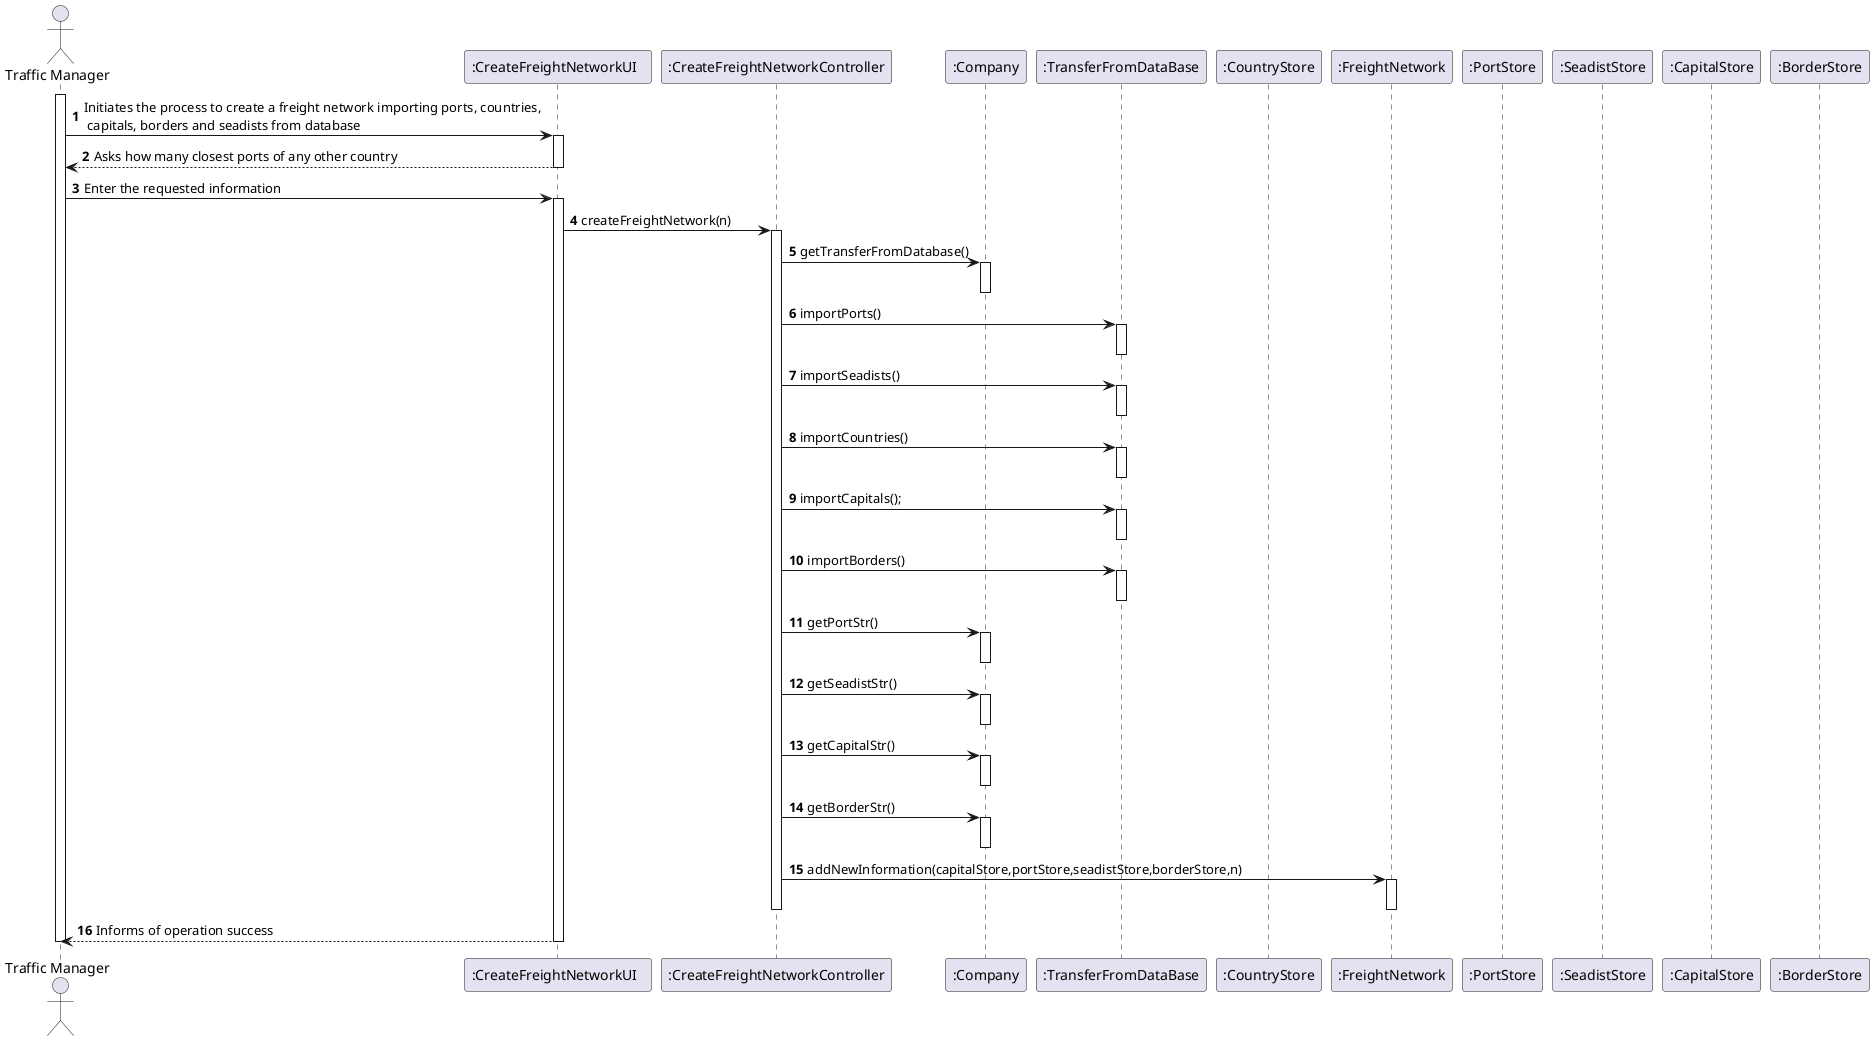 @startuml
'https://plantuml.com/sequence-diagram

autonumber
actor "Traffic Manager" as TM
participant ":CreateFreightNetworkUI  " as UI
participant ":CreateFreightNetworkController" as CTRL
participant ":Company" as CMP
participant ":TransferFromDataBase" as Transfer
participant ":CountryStore" as STORE
participant ":FreightNetwork" as network
participant ":PortStore" as portStore
participant ":SeadistStore" as seadistStore
participant ":CapitalStore" as capitalStore
participant ":BorderStore" as borderStore




activate TM
TM -> UI: Initiates the process to create a freight network importing ports, countries,\n capitals, borders and seadists from database
activate UI
UI --> TM : Asks how many closest ports of any other country
deactivate UI
TM -> UI : Enter the requested information
activate UI
UI -> CTRL : createFreightNetwork(n)
activate CTRL
CTRL->CMP : getTransferFromDatabase()
activate CMP
deactivate CMP
CTRL->Transfer: importPorts()
activate Transfer
deactivate Transfer
CTRL->Transfer: importSeadists()
activate Transfer
deactivate Transfer
CTRL->Transfer: importCountries()
activate Transfer
deactivate Transfer
CTRL->Transfer: importCapitals();
activate Transfer
deactivate Transfer
CTRL->Transfer: importBorders()
activate Transfer
deactivate Transfer
CTRL->CMP : getPortStr()
activate CMP
deactivate CMP
CTRL->CMP : getSeadistStr()
activate CMP
deactivate CMP
CTRL->CMP : getCapitalStr()
activate CMP
deactivate CMP
CTRL->CMP : getBorderStr()
activate CMP
deactivate CMP
CTRL-> network : addNewInformation(capitalStore,portStore,seadistStore,borderStore,n)
activate network

deactivate network

deactivate CTRL
UI --> TM : Informs of operation success
deactivate UI

deactivate TM

@enduml
